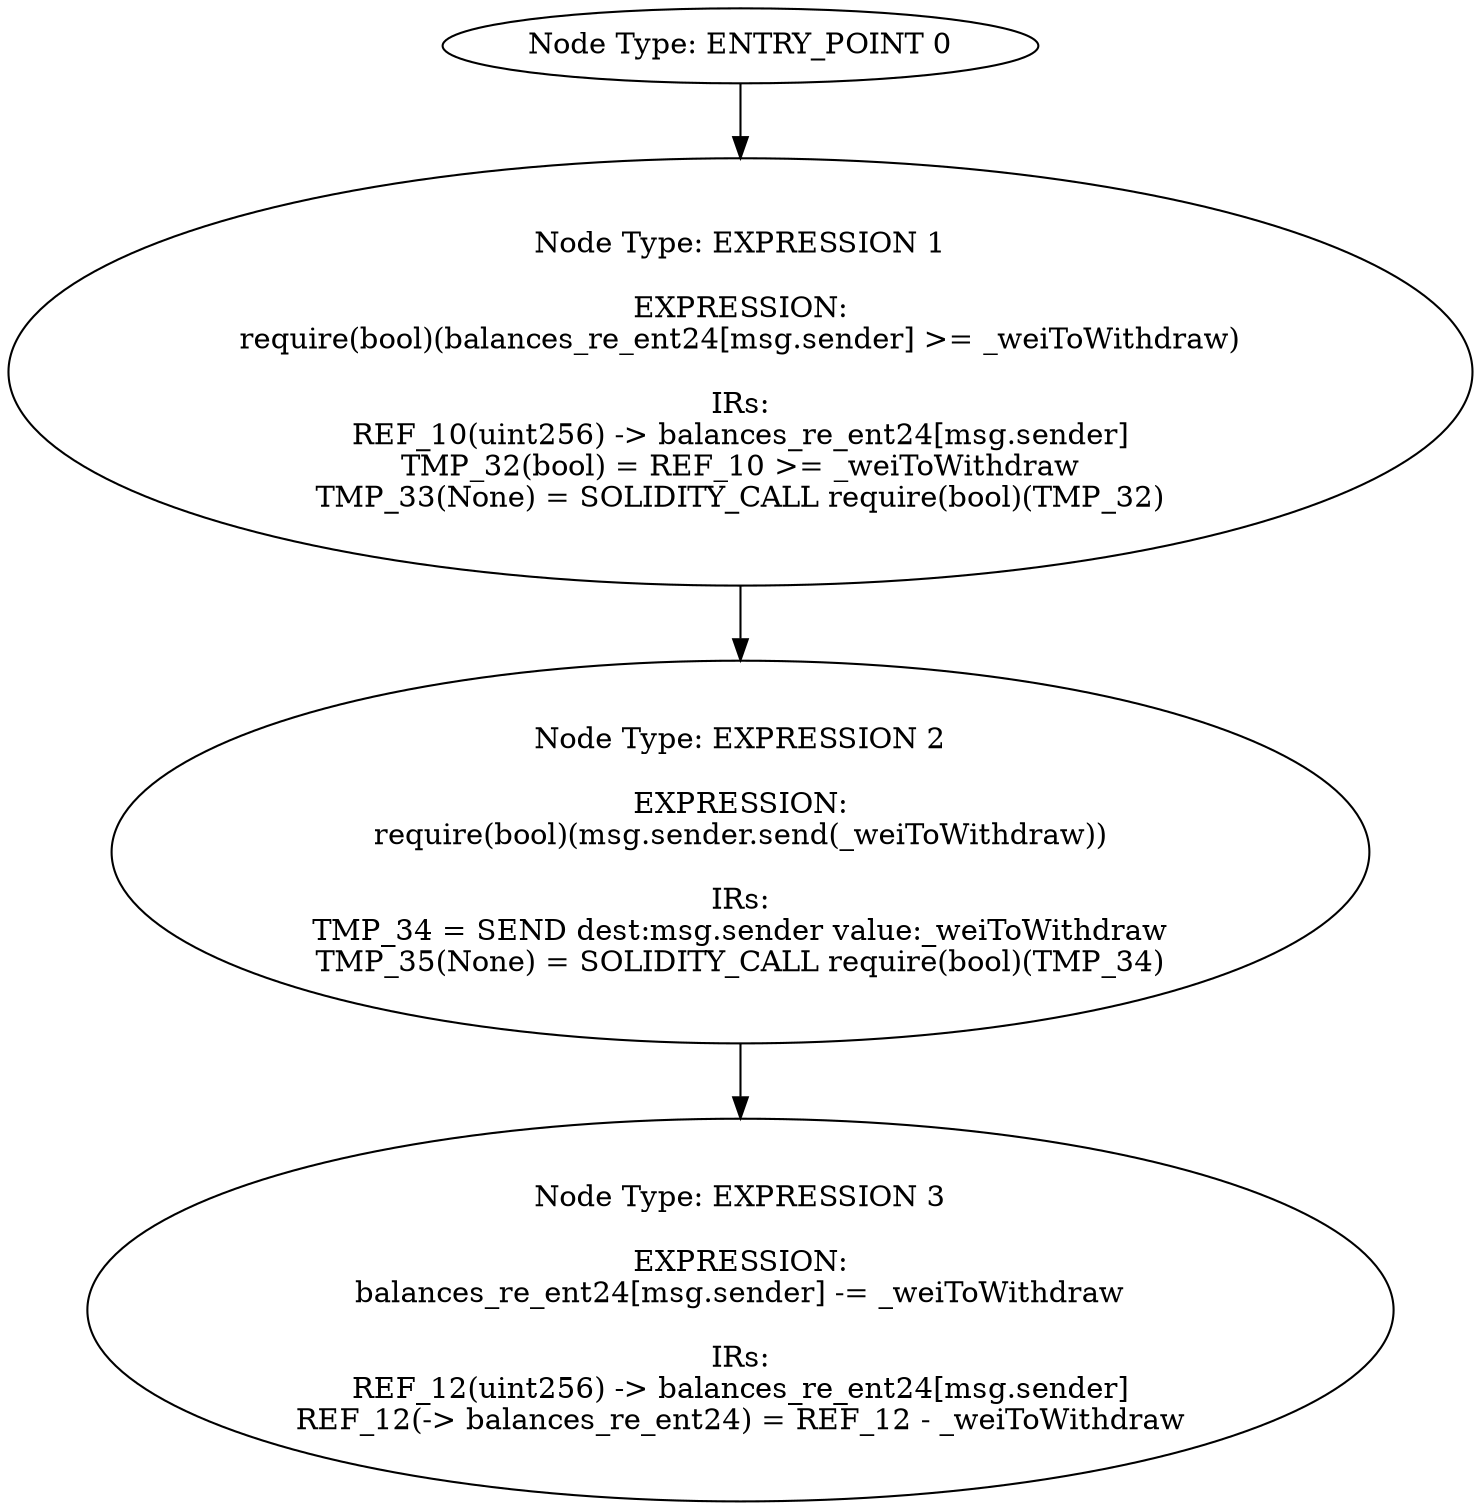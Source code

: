 digraph{
0[label="Node Type: ENTRY_POINT 0
"];
0->1;
1[label="Node Type: EXPRESSION 1

EXPRESSION:
require(bool)(balances_re_ent24[msg.sender] >= _weiToWithdraw)

IRs:
REF_10(uint256) -> balances_re_ent24[msg.sender]
TMP_32(bool) = REF_10 >= _weiToWithdraw
TMP_33(None) = SOLIDITY_CALL require(bool)(TMP_32)"];
1->2;
2[label="Node Type: EXPRESSION 2

EXPRESSION:
require(bool)(msg.sender.send(_weiToWithdraw))

IRs:
TMP_34 = SEND dest:msg.sender value:_weiToWithdraw
TMP_35(None) = SOLIDITY_CALL require(bool)(TMP_34)"];
2->3;
3[label="Node Type: EXPRESSION 3

EXPRESSION:
balances_re_ent24[msg.sender] -= _weiToWithdraw

IRs:
REF_12(uint256) -> balances_re_ent24[msg.sender]
REF_12(-> balances_re_ent24) = REF_12 - _weiToWithdraw"];
}

